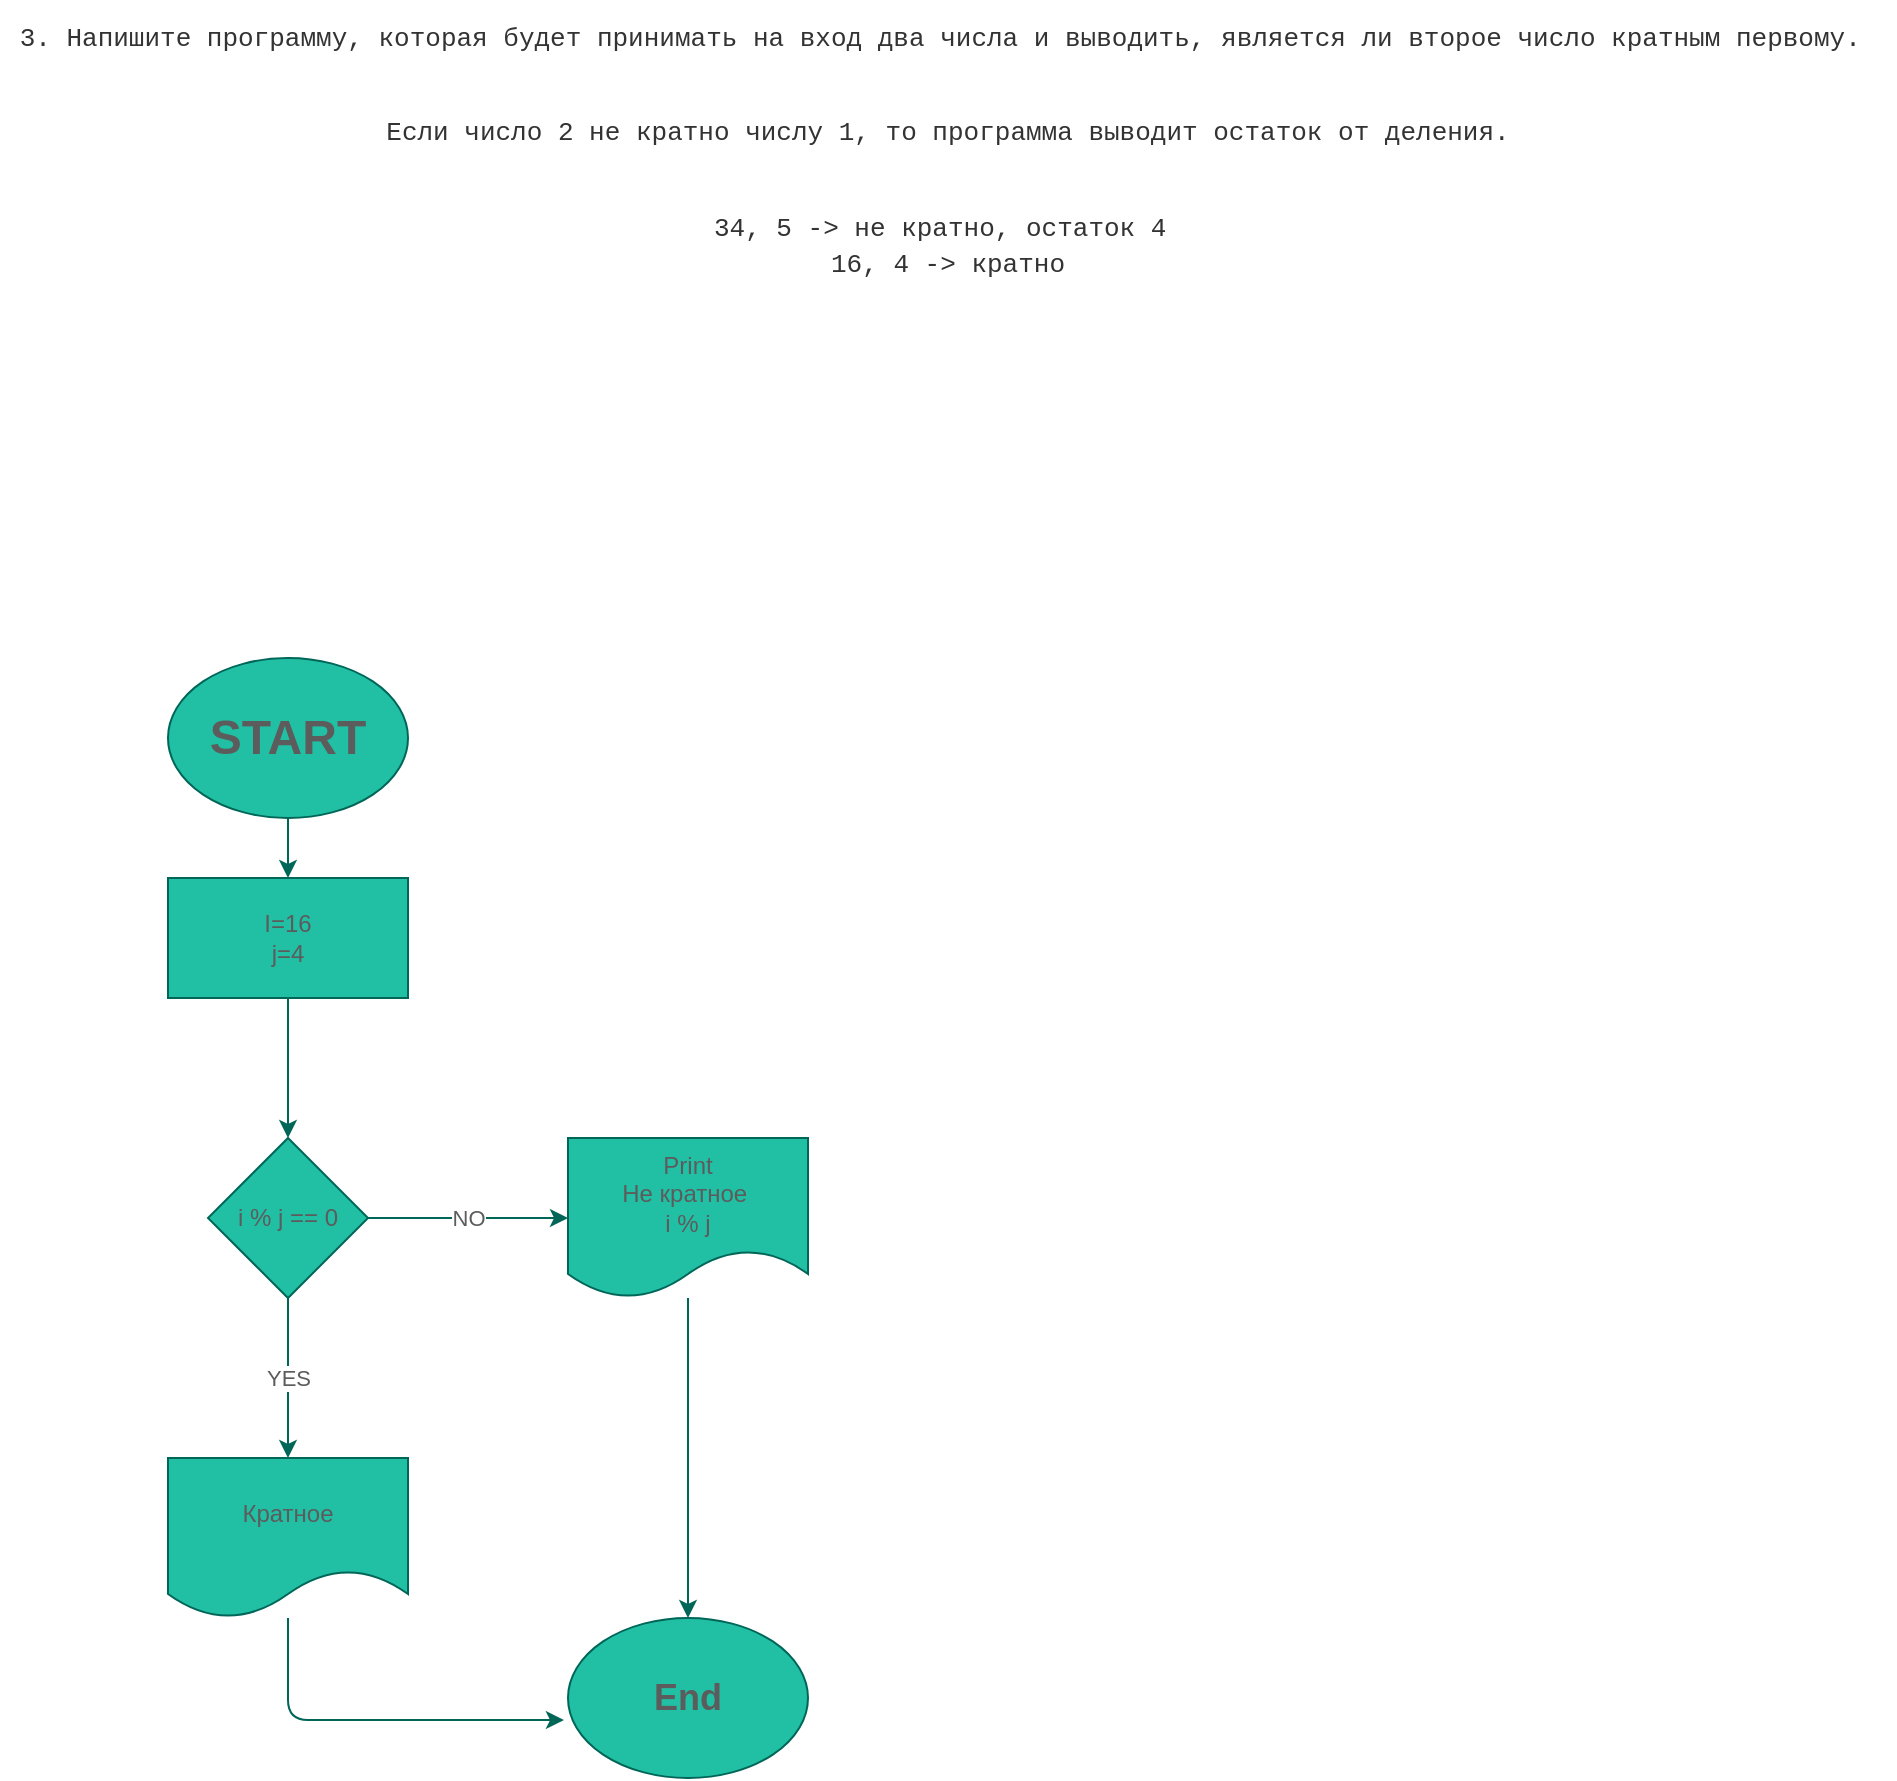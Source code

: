<mxfile version="17.4.6" type="device"><diagram id="S9cAy24GzR5ABZE5xmyq" name="Page-1"><mxGraphModel dx="2272" dy="1862" grid="1" gridSize="10" guides="1" tooltips="1" connect="1" arrows="1" fold="1" page="1" pageScale="1" pageWidth="850" pageHeight="1100" math="0" shadow="0"><root><mxCell id="0"/><mxCell id="1" parent="0"/><mxCell id="eOr8MjOIUIOWP_0tRaa_-3" value="" style="edgeStyle=orthogonalEdgeStyle;curved=0;rounded=1;sketch=0;orthogonalLoop=1;jettySize=auto;html=1;fontColor=#5C5C5C;strokeColor=#006658;fillColor=#21C0A5;" edge="1" parent="1" source="eOr8MjOIUIOWP_0tRaa_-1" target="eOr8MjOIUIOWP_0tRaa_-2"><mxGeometry relative="1" as="geometry"/></mxCell><mxCell id="eOr8MjOIUIOWP_0tRaa_-1" value="&lt;h1&gt;START&lt;/h1&gt;" style="ellipse;whiteSpace=wrap;html=1;rounded=0;sketch=0;fontColor=#5C5C5C;strokeColor=#006658;fillColor=#21C0A5;" vertex="1" parent="1"><mxGeometry width="120" height="80" as="geometry"/></mxCell><mxCell id="eOr8MjOIUIOWP_0tRaa_-6" value="" style="edgeStyle=orthogonalEdgeStyle;curved=0;rounded=1;sketch=0;orthogonalLoop=1;jettySize=auto;html=1;fontColor=#5C5C5C;strokeColor=#006658;fillColor=#21C0A5;" edge="1" parent="1" source="eOr8MjOIUIOWP_0tRaa_-2"><mxGeometry relative="1" as="geometry"><mxPoint x="60" y="240" as="targetPoint"/></mxGeometry></mxCell><mxCell id="eOr8MjOIUIOWP_0tRaa_-2" value="I=16&lt;br&gt;j=4" style="whiteSpace=wrap;html=1;fillColor=#21C0A5;strokeColor=#006658;fontColor=#5C5C5C;rounded=0;sketch=0;" vertex="1" parent="1"><mxGeometry y="110" width="120" height="60" as="geometry"/></mxCell><mxCell id="eOr8MjOIUIOWP_0tRaa_-4" value="&lt;pre style=&quot;box-sizing: border-box ; overflow: auto ; font-family: &amp;#34;menlo&amp;#34; , &amp;#34;monaco&amp;#34; , &amp;#34;consolas&amp;#34; , &amp;#34;courier new&amp;#34; , monospace ; font-size: 13px ; padding: 9.5px ; margin-top: 0px ; margin-bottom: 10px ; line-height: 1.429 ; color: rgb(51 , 51 , 51) ; word-break: break-all ; overflow-wrap: break-word ; background: none rgb(255 , 255 , 255) ; border: 0px ; border-radius: 4px&quot;&gt;&lt;code style=&quot;box-sizing: border-box ; font-family: &amp;#34;menlo&amp;#34; , &amp;#34;monaco&amp;#34; , &amp;#34;consolas&amp;#34; , &amp;#34;courier new&amp;#34; , monospace ; font-size: inherit ; color: inherit ; background-color: transparent ; border-radius: 0px ; padding: 0px&quot;&gt;3. Напишите программу, которая будет принимать на вход два числа и выводить,&lt;/code&gt; является ли второе число кратным первому. &lt;/pre&gt;&lt;pre style=&quot;box-sizing: border-box ; overflow: auto ; font-family: &amp;#34;menlo&amp;#34; , &amp;#34;monaco&amp;#34; , &amp;#34;consolas&amp;#34; , &amp;#34;courier new&amp;#34; , monospace ; font-size: 13px ; padding: 9.5px ; margin-top: 0px ; margin-bottom: 10px ; line-height: 1.429 ; color: rgb(51 , 51 , 51) ; word-break: break-all ; overflow-wrap: break-word ; background: none rgb(255 , 255 , 255) ; border: 0px ; border-radius: 4px&quot;&gt;Если число 2 не кратно числу 1, то программа выводит остаток от деления.&lt;/pre&gt;&lt;pre style=&quot;box-sizing: border-box ; overflow: auto ; font-family: &amp;#34;menlo&amp;#34; , &amp;#34;monaco&amp;#34; , &amp;#34;consolas&amp;#34; , &amp;#34;courier new&amp;#34; , monospace ; font-size: 13px ; padding: 9.5px ; margin-top: 0px ; margin-bottom: 10px ; line-height: 1.429 ; color: rgb(51 , 51 , 51) ; word-break: break-all ; overflow-wrap: break-word ; background: none rgb(255 , 255 , 255) ; border: 0px ; border-radius: 4px&quot;&gt;&lt;code style=&quot;box-sizing: border-box ; font-family: &amp;#34;menlo&amp;#34; , &amp;#34;monaco&amp;#34; , &amp;#34;consolas&amp;#34; , &amp;#34;courier new&amp;#34; , monospace ; font-size: inherit ; color: inherit ; background-color: transparent ; border-radius: 0px ; padding: 0px&quot;&gt;34, 5 -&amp;gt; не кратно, остаток 4 &lt;br&gt;16, 4 -&amp;gt; кратно&lt;br&gt;&lt;/code&gt;&lt;/pre&gt;&lt;div&gt;&lt;code style=&quot;box-sizing: border-box ; font-family: &amp;#34;menlo&amp;#34; , &amp;#34;monaco&amp;#34; , &amp;#34;consolas&amp;#34; , &amp;#34;courier new&amp;#34; , monospace ; font-size: inherit ; color: inherit ; background-color: transparent ; border-radius: 0px ; padding: 0px&quot;&gt;&lt;br&gt;&lt;/code&gt;&lt;/div&gt;" style="text;html=1;strokeColor=none;fillColor=none;align=center;verticalAlign=middle;whiteSpace=wrap;rounded=0;sketch=0;fontColor=#5C5C5C;" vertex="1" parent="1"><mxGeometry y="-300" width="780" height="120" as="geometry"/></mxCell><mxCell id="eOr8MjOIUIOWP_0tRaa_-9" value="NO" style="edgeStyle=orthogonalEdgeStyle;curved=0;rounded=1;sketch=0;orthogonalLoop=1;jettySize=auto;html=1;fontColor=#5C5C5C;strokeColor=#006658;fillColor=#21C0A5;" edge="1" parent="1" source="eOr8MjOIUIOWP_0tRaa_-7" target="eOr8MjOIUIOWP_0tRaa_-8"><mxGeometry relative="1" as="geometry"/></mxCell><mxCell id="eOr8MjOIUIOWP_0tRaa_-11" value="YES" style="edgeStyle=orthogonalEdgeStyle;curved=0;rounded=1;sketch=0;orthogonalLoop=1;jettySize=auto;html=1;fontColor=#5C5C5C;strokeColor=#006658;fillColor=#21C0A5;" edge="1" parent="1" source="eOr8MjOIUIOWP_0tRaa_-7" target="eOr8MjOIUIOWP_0tRaa_-10"><mxGeometry relative="1" as="geometry"/></mxCell><mxCell id="eOr8MjOIUIOWP_0tRaa_-7" value="i % j == 0" style="rhombus;whiteSpace=wrap;html=1;rounded=0;sketch=0;fontColor=#5C5C5C;strokeColor=#006658;fillColor=#21C0A5;" vertex="1" parent="1"><mxGeometry x="20" y="240" width="80" height="80" as="geometry"/></mxCell><mxCell id="eOr8MjOIUIOWP_0tRaa_-13" style="edgeStyle=orthogonalEdgeStyle;curved=0;rounded=1;sketch=0;orthogonalLoop=1;jettySize=auto;html=1;fontColor=#5C5C5C;strokeColor=#006658;fillColor=#21C0A5;" edge="1" parent="1" source="eOr8MjOIUIOWP_0tRaa_-8" target="eOr8MjOIUIOWP_0tRaa_-12"><mxGeometry relative="1" as="geometry"/></mxCell><mxCell id="eOr8MjOIUIOWP_0tRaa_-8" value="Print&lt;br&gt;Не кратное&amp;nbsp;&lt;br&gt;i % j" style="shape=document;whiteSpace=wrap;html=1;boundedLbl=1;rounded=0;sketch=0;fontColor=#5C5C5C;strokeColor=#006658;fillColor=#21C0A5;" vertex="1" parent="1"><mxGeometry x="200" y="240" width="120" height="80" as="geometry"/></mxCell><mxCell id="eOr8MjOIUIOWP_0tRaa_-14" style="edgeStyle=orthogonalEdgeStyle;curved=0;rounded=1;sketch=0;orthogonalLoop=1;jettySize=auto;html=1;entryX=-0.017;entryY=0.638;entryDx=0;entryDy=0;entryPerimeter=0;fontColor=#5C5C5C;strokeColor=#006658;fillColor=#21C0A5;" edge="1" parent="1" source="eOr8MjOIUIOWP_0tRaa_-10" target="eOr8MjOIUIOWP_0tRaa_-12"><mxGeometry relative="1" as="geometry"><Array as="points"><mxPoint x="60" y="531"/></Array></mxGeometry></mxCell><mxCell id="eOr8MjOIUIOWP_0tRaa_-10" value="Кратное" style="shape=document;whiteSpace=wrap;html=1;boundedLbl=1;rounded=0;sketch=0;fontColor=#5C5C5C;strokeColor=#006658;fillColor=#21C0A5;" vertex="1" parent="1"><mxGeometry y="400" width="120" height="80" as="geometry"/></mxCell><mxCell id="eOr8MjOIUIOWP_0tRaa_-12" value="&lt;h2&gt;End&lt;/h2&gt;" style="ellipse;whiteSpace=wrap;html=1;rounded=0;sketch=0;fontColor=#5C5C5C;strokeColor=#006658;fillColor=#21C0A5;" vertex="1" parent="1"><mxGeometry x="200" y="480" width="120" height="80" as="geometry"/></mxCell></root></mxGraphModel></diagram></mxfile>